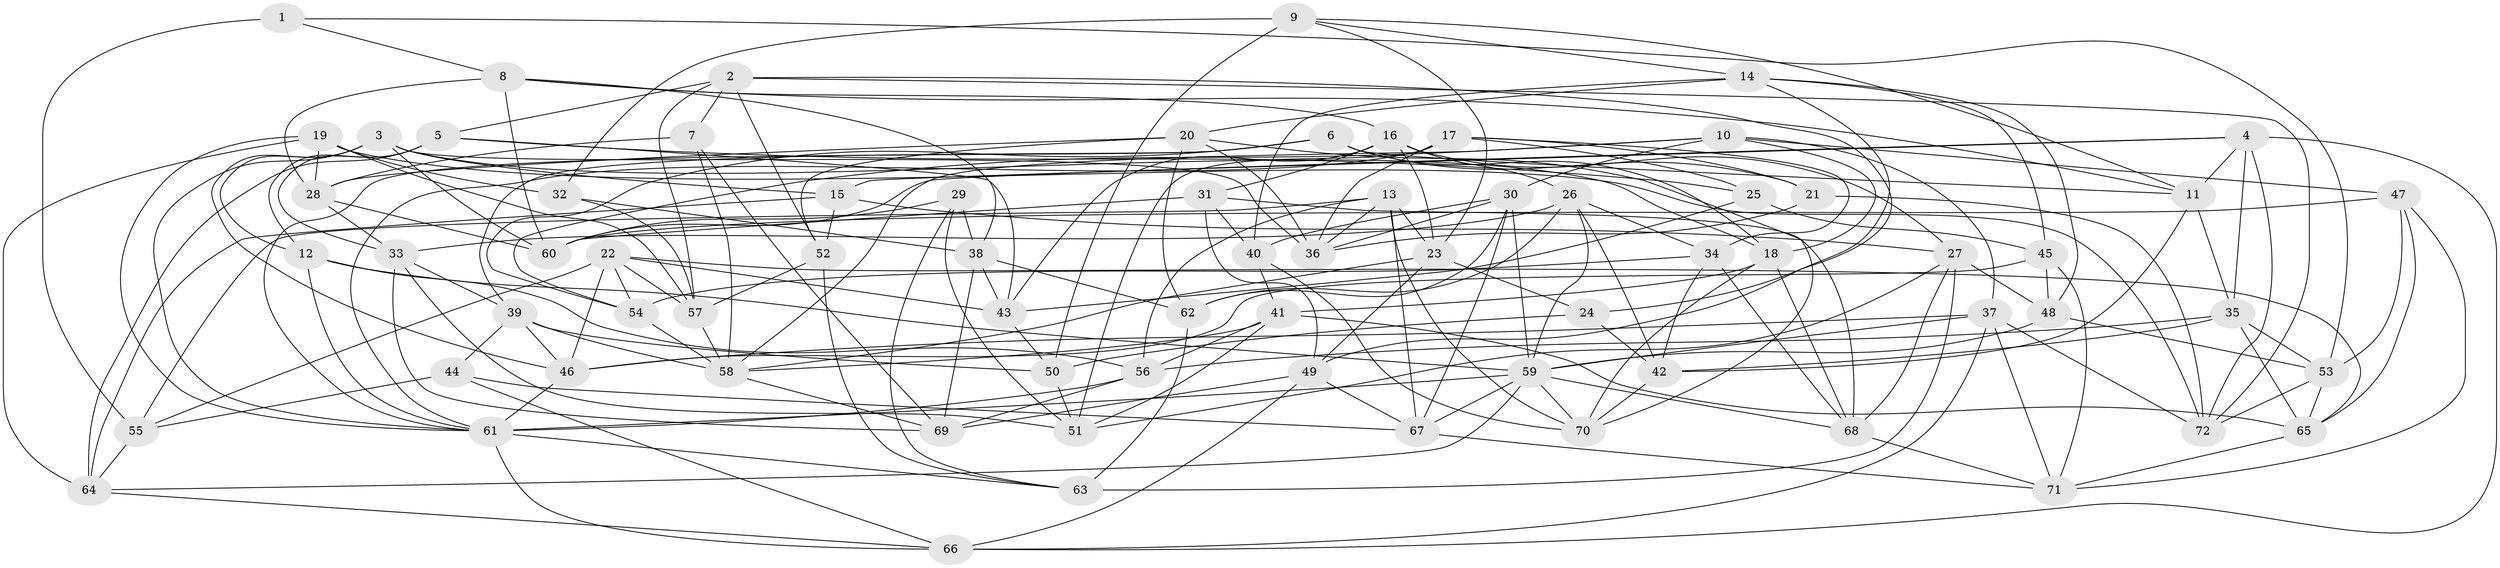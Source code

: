 // original degree distribution, {4: 1.0}
// Generated by graph-tools (version 1.1) at 2025/27/03/09/25 03:27:00]
// undirected, 72 vertices, 206 edges
graph export_dot {
graph [start="1"]
  node [color=gray90,style=filled];
  1;
  2;
  3;
  4;
  5;
  6;
  7;
  8;
  9;
  10;
  11;
  12;
  13;
  14;
  15;
  16;
  17;
  18;
  19;
  20;
  21;
  22;
  23;
  24;
  25;
  26;
  27;
  28;
  29;
  30;
  31;
  32;
  33;
  34;
  35;
  36;
  37;
  38;
  39;
  40;
  41;
  42;
  43;
  44;
  45;
  46;
  47;
  48;
  49;
  50;
  51;
  52;
  53;
  54;
  55;
  56;
  57;
  58;
  59;
  60;
  61;
  62;
  63;
  64;
  65;
  66;
  67;
  68;
  69;
  70;
  71;
  72;
  1 -- 8 [weight=1.0];
  1 -- 53 [weight=1.0];
  1 -- 55 [weight=2.0];
  2 -- 5 [weight=1.0];
  2 -- 7 [weight=1.0];
  2 -- 49 [weight=1.0];
  2 -- 52 [weight=1.0];
  2 -- 57 [weight=1.0];
  2 -- 72 [weight=1.0];
  3 -- 12 [weight=2.0];
  3 -- 15 [weight=1.0];
  3 -- 18 [weight=1.0];
  3 -- 36 [weight=1.0];
  3 -- 46 [weight=1.0];
  3 -- 60 [weight=1.0];
  3 -- 61 [weight=1.0];
  4 -- 11 [weight=1.0];
  4 -- 15 [weight=1.0];
  4 -- 35 [weight=1.0];
  4 -- 60 [weight=1.0];
  4 -- 66 [weight=1.0];
  4 -- 72 [weight=1.0];
  5 -- 12 [weight=1.0];
  5 -- 25 [weight=1.0];
  5 -- 33 [weight=1.0];
  5 -- 43 [weight=1.0];
  5 -- 64 [weight=1.0];
  6 -- 11 [weight=1.0];
  6 -- 18 [weight=1.0];
  6 -- 21 [weight=1.0];
  6 -- 39 [weight=1.0];
  6 -- 54 [weight=1.0];
  6 -- 61 [weight=1.0];
  7 -- 28 [weight=1.0];
  7 -- 58 [weight=1.0];
  7 -- 69 [weight=1.0];
  8 -- 11 [weight=1.0];
  8 -- 16 [weight=1.0];
  8 -- 28 [weight=1.0];
  8 -- 38 [weight=1.0];
  8 -- 60 [weight=1.0];
  9 -- 11 [weight=1.0];
  9 -- 14 [weight=1.0];
  9 -- 23 [weight=1.0];
  9 -- 32 [weight=1.0];
  9 -- 50 [weight=2.0];
  10 -- 18 [weight=1.0];
  10 -- 30 [weight=1.0];
  10 -- 37 [weight=1.0];
  10 -- 47 [weight=1.0];
  10 -- 54 [weight=1.0];
  10 -- 58 [weight=1.0];
  11 -- 35 [weight=1.0];
  11 -- 42 [weight=1.0];
  12 -- 56 [weight=1.0];
  12 -- 59 [weight=1.0];
  12 -- 61 [weight=1.0];
  13 -- 23 [weight=1.0];
  13 -- 36 [weight=1.0];
  13 -- 55 [weight=1.0];
  13 -- 56 [weight=1.0];
  13 -- 67 [weight=1.0];
  13 -- 70 [weight=1.0];
  14 -- 20 [weight=1.0];
  14 -- 24 [weight=1.0];
  14 -- 40 [weight=1.0];
  14 -- 45 [weight=1.0];
  14 -- 48 [weight=1.0];
  15 -- 27 [weight=1.0];
  15 -- 52 [weight=2.0];
  15 -- 64 [weight=1.0];
  16 -- 23 [weight=1.0];
  16 -- 26 [weight=1.0];
  16 -- 27 [weight=1.0];
  16 -- 31 [weight=1.0];
  16 -- 43 [weight=1.0];
  17 -- 21 [weight=1.0];
  17 -- 25 [weight=1.0];
  17 -- 34 [weight=1.0];
  17 -- 36 [weight=1.0];
  17 -- 51 [weight=1.0];
  17 -- 61 [weight=1.0];
  18 -- 41 [weight=1.0];
  18 -- 68 [weight=1.0];
  18 -- 70 [weight=1.0];
  19 -- 28 [weight=1.0];
  19 -- 32 [weight=1.0];
  19 -- 57 [weight=1.0];
  19 -- 61 [weight=1.0];
  19 -- 64 [weight=1.0];
  19 -- 72 [weight=1.0];
  20 -- 28 [weight=1.0];
  20 -- 36 [weight=1.0];
  20 -- 52 [weight=1.0];
  20 -- 62 [weight=1.0];
  20 -- 70 [weight=1.0];
  21 -- 36 [weight=1.0];
  21 -- 72 [weight=1.0];
  22 -- 43 [weight=1.0];
  22 -- 46 [weight=1.0];
  22 -- 54 [weight=1.0];
  22 -- 55 [weight=1.0];
  22 -- 57 [weight=1.0];
  22 -- 65 [weight=1.0];
  23 -- 24 [weight=1.0];
  23 -- 49 [weight=1.0];
  23 -- 58 [weight=1.0];
  24 -- 42 [weight=1.0];
  24 -- 50 [weight=1.0];
  25 -- 43 [weight=1.0];
  25 -- 45 [weight=1.0];
  26 -- 33 [weight=1.0];
  26 -- 34 [weight=1.0];
  26 -- 42 [weight=1.0];
  26 -- 59 [weight=1.0];
  26 -- 62 [weight=1.0];
  27 -- 48 [weight=1.0];
  27 -- 51 [weight=1.0];
  27 -- 63 [weight=1.0];
  27 -- 68 [weight=1.0];
  28 -- 33 [weight=1.0];
  28 -- 60 [weight=1.0];
  29 -- 38 [weight=1.0];
  29 -- 51 [weight=1.0];
  29 -- 60 [weight=1.0];
  29 -- 63 [weight=1.0];
  30 -- 36 [weight=1.0];
  30 -- 40 [weight=1.0];
  30 -- 59 [weight=1.0];
  30 -- 62 [weight=1.0];
  30 -- 67 [weight=1.0];
  31 -- 40 [weight=2.0];
  31 -- 49 [weight=1.0];
  31 -- 60 [weight=1.0];
  31 -- 68 [weight=1.0];
  32 -- 38 [weight=1.0];
  32 -- 57 [weight=1.0];
  33 -- 39 [weight=1.0];
  33 -- 51 [weight=1.0];
  33 -- 69 [weight=1.0];
  34 -- 42 [weight=1.0];
  34 -- 54 [weight=2.0];
  34 -- 68 [weight=1.0];
  35 -- 42 [weight=1.0];
  35 -- 53 [weight=1.0];
  35 -- 56 [weight=1.0];
  35 -- 65 [weight=1.0];
  37 -- 46 [weight=1.0];
  37 -- 59 [weight=1.0];
  37 -- 66 [weight=1.0];
  37 -- 71 [weight=1.0];
  37 -- 72 [weight=1.0];
  38 -- 43 [weight=1.0];
  38 -- 62 [weight=1.0];
  38 -- 69 [weight=1.0];
  39 -- 44 [weight=1.0];
  39 -- 46 [weight=1.0];
  39 -- 50 [weight=1.0];
  39 -- 58 [weight=1.0];
  40 -- 41 [weight=1.0];
  40 -- 70 [weight=1.0];
  41 -- 51 [weight=1.0];
  41 -- 56 [weight=1.0];
  41 -- 58 [weight=1.0];
  41 -- 65 [weight=1.0];
  42 -- 70 [weight=1.0];
  43 -- 50 [weight=1.0];
  44 -- 55 [weight=1.0];
  44 -- 66 [weight=1.0];
  44 -- 67 [weight=1.0];
  45 -- 46 [weight=1.0];
  45 -- 48 [weight=2.0];
  45 -- 71 [weight=1.0];
  46 -- 61 [weight=1.0];
  47 -- 53 [weight=1.0];
  47 -- 60 [weight=2.0];
  47 -- 65 [weight=1.0];
  47 -- 71 [weight=1.0];
  48 -- 53 [weight=1.0];
  48 -- 59 [weight=1.0];
  49 -- 66 [weight=1.0];
  49 -- 67 [weight=1.0];
  49 -- 69 [weight=1.0];
  50 -- 51 [weight=1.0];
  52 -- 57 [weight=1.0];
  52 -- 63 [weight=1.0];
  53 -- 65 [weight=1.0];
  53 -- 72 [weight=1.0];
  54 -- 58 [weight=1.0];
  55 -- 64 [weight=1.0];
  56 -- 61 [weight=1.0];
  56 -- 69 [weight=1.0];
  57 -- 58 [weight=1.0];
  58 -- 69 [weight=1.0];
  59 -- 61 [weight=1.0];
  59 -- 64 [weight=1.0];
  59 -- 67 [weight=1.0];
  59 -- 68 [weight=1.0];
  59 -- 70 [weight=1.0];
  61 -- 63 [weight=1.0];
  61 -- 66 [weight=1.0];
  62 -- 63 [weight=2.0];
  64 -- 66 [weight=1.0];
  65 -- 71 [weight=1.0];
  67 -- 71 [weight=1.0];
  68 -- 71 [weight=1.0];
}

